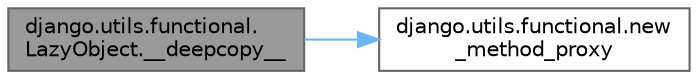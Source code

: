 digraph "django.utils.functional.LazyObject.__deepcopy__"
{
 // LATEX_PDF_SIZE
  bgcolor="transparent";
  edge [fontname=Helvetica,fontsize=10,labelfontname=Helvetica,labelfontsize=10];
  node [fontname=Helvetica,fontsize=10,shape=box,height=0.2,width=0.4];
  rankdir="LR";
  Node1 [id="Node000001",label="django.utils.functional.\lLazyObject.__deepcopy__",height=0.2,width=0.4,color="gray40", fillcolor="grey60", style="filled", fontcolor="black",tooltip=" "];
  Node1 -> Node2 [id="edge1_Node000001_Node000002",color="steelblue1",style="solid",tooltip=" "];
  Node2 [id="Node000002",label="django.utils.functional.new\l_method_proxy",height=0.2,width=0.4,color="grey40", fillcolor="white", style="filled",URL="$namespacedjango_1_1utils_1_1functional.html#ac6e7fa1652cae726086850d4b24a051b",tooltip=" "];
}
